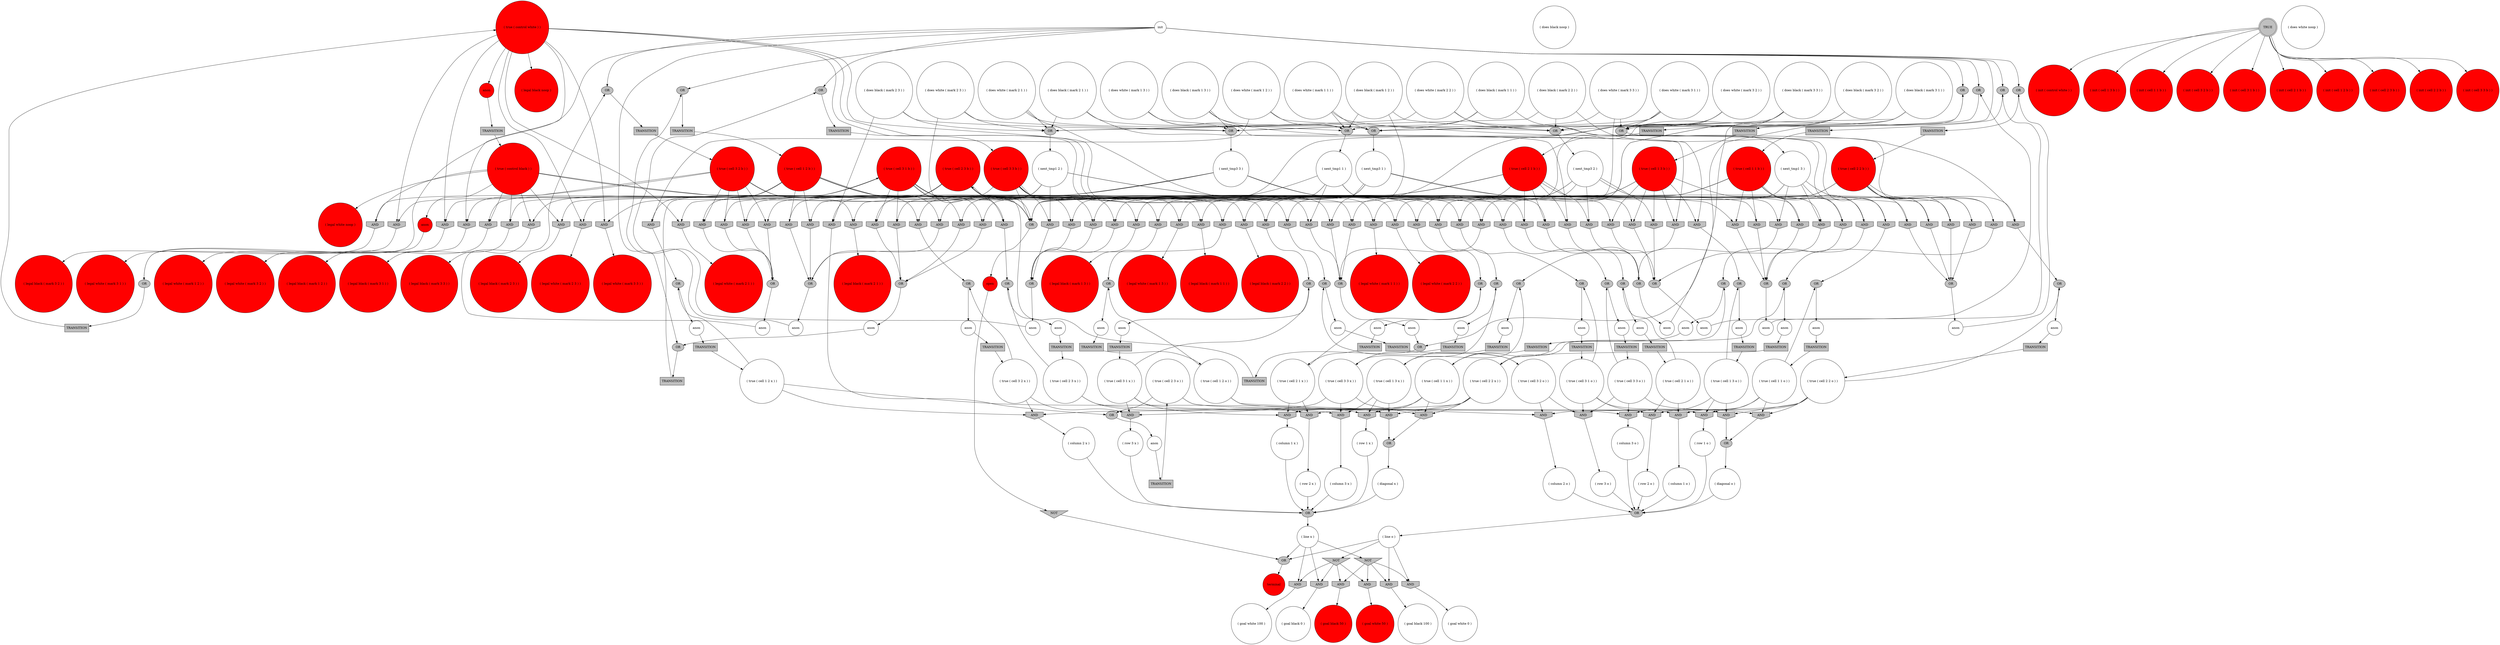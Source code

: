 digraph propNet
{
	"@1f5ee95e"[shape=circle, style= filled, fillcolor=red, label="( legal white ( mark 2 1 ) )"]; 
	"@19d38bd3"[shape=invhouse, style= filled, fillcolor=grey, label="AND"]; "@19d38bd3"->"@1400af89"; 
	"@7adefede"[shape=ellipse, style= filled, fillcolor=grey, label="OR"]; "@7adefede"->"@7783a925"; 
	"@d499d4b"[shape=circle, style= filled, fillcolor=white, label="( true ( cell 1 1 o ) )"]; "@d499d4b"->"@3ce60764"; "@d499d4b"->"@777f2d8b"; "@d499d4b"->"@18a6e251"; "@d499d4b"->"@166fa365"; 
	"@5ccd20c9"[shape=invhouse, style= filled, fillcolor=grey, label="AND"]; "@5ccd20c9"->"@4cec21ed"; 
	"@138cb384"[shape=invhouse, style= filled, fillcolor=grey, label="AND"]; "@138cb384"->"@c5ea144"; 
	"@359d1190"[shape=circle, style= filled, fillcolor=white, label="( does black noop )"]; 
	"@3398f78a"[shape=circle, style= filled, fillcolor=red, label="( true ( control white ) )"]; "@3398f78a"->"@5ce95348"; "@3398f78a"->"@3c043036"; "@3398f78a"->"@4f4cd0ce"; "@3398f78a"->"@2c12bb91"; "@3398f78a"->"@7b75bf60"; "@3398f78a"->"@273af20d"; "@3398f78a"->"@39721ef"; "@3398f78a"->"@9092f63"; "@3398f78a"->"@4d729aa9"; "@3398f78a"->"@5ab7fb9a"; "@3398f78a"->"@40a0d55f"; 
	"@60c584d7"[shape=invhouse, style= filled, fillcolor=grey, label="AND"]; "@60c584d7"->"@6421360a"; 
	"@21936d87"[shape=invhouse, style= filled, fillcolor=grey, label="AND"]; "@21936d87"->"@14667e70"; 
	"@7b75bf60"[shape=invhouse, style= filled, fillcolor=grey, label="AND"]; "@7b75bf60"->"@1f5ee95e"; 
	"@6dcee5db"[shape=box, style= filled, fillcolor=grey, label="TRANSITION"]; "@6dcee5db"->"@d499d4b"; 
	"@14667e70"[shape=circle, style= filled, fillcolor=white, label="( row 2 o )"]; "@14667e70"->"@7aff53bc"; 
	"@375b714c"[shape=ellipse, style= filled, fillcolor=grey, label="OR"]; "@375b714c"->"@43a567cc"; 
	"@1f61117b"[shape=circle, style= filled, fillcolor=red, label="( true ( cell 3 2 b ) )"]; "@1f61117b"->"@5739ad79"; "@1f61117b"->"@4f4cd0ce"; "@1f61117b"->"@4de6edb4"; "@1f61117b"->"@5ccd20c9"; "@1f61117b"->"@400f9d6a"; "@1f61117b"->"@5286be71"; "@1f61117b"->"@49a32209"; "@1f61117b"->"@3db1481b"; "@1f61117b"->"@505d1383"; 
	"@d9aff80"[shape=circle, style= filled, fillcolor=red, label="( init ( control white ) )"]; 
	"@7c80429b"[shape=circle, style= filled, fillcolor=white, label="( true ( cell 2 3 o ) )"]; "@7c80429b"->"@117296c0"; "@7c80429b"->"@21936d87"; "@7c80429b"->"@375b714c"; 
	"@6b683975"[shape=circle, style= filled, fillcolor=white, label="( next_tmp3 3 )"]; "@6b683975"->"@129c8f04"; "@6b683975"->"@3db1481b"; "@6b683975"->"@2c09e275"; "@6b683975"->"@6dec4a00"; "@6b683975"->"@484bc6a6"; "@6b683975"->"@73954408"; 
	"@1cee8cf1"[shape=invhouse, style= filled, fillcolor=grey, label="AND"]; "@1cee8cf1"->"@1206a963"; 
	"@6642d662"[shape=invhouse, style= filled, fillcolor=grey, label="AND"]; "@6642d662"->"@e761f08"; 
	"@43d56ff7"[shape=invhouse, style= filled, fillcolor=grey, label="AND"]; "@43d56ff7"->"@10586bf6"; 
	"@54758256"[shape=invhouse, style= filled, fillcolor=grey, label="AND"]; "@54758256"->"@7b73a596"; 
	"@48065c22"[shape=invhouse, style= filled, fillcolor=grey, label="AND"]; "@48065c22"->"@3158103f"; 
	"@7fdafffe"[shape=ellipse, style= filled, fillcolor=grey, label="OR"]; "@7fdafffe"->"@3060d252"; 
	"@4b19eb3f"[shape=circle, style= filled, fillcolor=red, label="( true ( cell 3 3 b ) )"]; "@4b19eb3f"->"@6642d662"; "@4b19eb3f"->"@7c6669a6"; "@4b19eb3f"->"@3b303af1"; "@4b19eb3f"->"@2c12bb91"; "@4b19eb3f"->"@6906d45d"; "@4b19eb3f"->"@275bbab7"; "@4b19eb3f"->"@629d9710"; "@4b19eb3f"->"@505d1383"; "@4b19eb3f"->"@6e0ed4f"; 
	"@76142c33"[shape=circle, style= filled, fillcolor=white, label="( diagonal x )"]; "@76142c33"->"@4a580e73"; 
	"@349b94b2"[shape=circle, style= filled, fillcolor=red, label="( true ( control black ) )"]; "@349b94b2"->"@6642d662"; "@349b94b2"->"@4a415b33"; "@349b94b2"->"@7c4f570"; "@349b94b2"->"@211b4c3e"; "@349b94b2"->"@377e3f09"; "@349b94b2"->"@50601528"; "@349b94b2"->"@5c986042"; "@349b94b2"->"@49a32209"; "@349b94b2"->"@2471174a"; "@349b94b2"->"@352766c9"; "@349b94b2"->"@29da7865"; 
	"@4aba1a93"[shape=invhouse, style= filled, fillcolor=grey, label="AND"]; "@4aba1a93"->"@4677e11e"; 
	"@263c2c16"[shape=box, style= filled, fillcolor=grey, label="TRANSITION"]; "@263c2c16"->"@3398f78a"; 
	"@4a580e73"[shape=ellipse, style= filled, fillcolor=grey, label="OR"]; "@4a580e73"->"@11e2cae2"; 
	"@59ebc1c0"[shape=box, style= filled, fillcolor=grey, label="TRANSITION"]; "@59ebc1c0"->"@9bc23e2"; 
	"@3ee9c6c2"[shape=invhouse, style= filled, fillcolor=grey, label="AND"]; "@3ee9c6c2"->"@61aa5619"; 
	"@6421360a"[shape=ellipse, style= filled, fillcolor=grey, label="OR"]; "@6421360a"->"@e81712a"; 
	"@62bbde8b"[shape=circle, style= filled, fillcolor=white, label="( true ( cell 2 1 x ) )"]; "@62bbde8b"->"@695f9d2e"; "@62bbde8b"->"@6d21c834"; "@62bbde8b"->"@e275c98"; 
	"@3060d252"[shape=circle, style= filled, fillcolor=white, label="anon"]; "@3060d252"->"@149d66a5"; 
	"@e79524b"[shape=circle, style= filled, fillcolor=white, label="anon"]; "@e79524b"->"@d5e6274"; 
	"@3c043036"[shape=invhouse, style= filled, fillcolor=grey, label="AND"]; "@3c043036"->"@61bbb2d3"; 
	"@75a39b90"[shape=circle, style= filled, fillcolor=white, label="( goal black 0 )"]; 
	"@42dc34ef"[shape=ellipse, style= filled, fillcolor=grey, label="OR"]; "@42dc34ef"->"@3bb96c4a"; 
	"@4e053031"[shape=circle, style= filled, fillcolor=white, label="( does white ( mark 2 3 ) )"]; "@4e053031"->"@59d7f4d5"; "@4e053031"->"@9177e6"; "@4e053031"->"@54a186e9"; 
	"@149d66a5"[shape=box, style= filled, fillcolor=grey, label="TRANSITION"]; "@149d66a5"->"@17b37dc1"; 
	"@75ea31d1"[shape=invhouse, style= filled, fillcolor=grey, label="AND"]; "@75ea31d1"->"@1049d716"; 
	"@439635a9"[shape=circle, style= filled, fillcolor=white, label="( column 3 o )"]; "@439635a9"->"@7aff53bc"; 
	"@20796c39"[shape=circle, style= filled, fillcolor=red, label="( legal black ( mark 2 1 ) )"]; 
	"@5739ad79"[shape=invhouse, style= filled, fillcolor=grey, label="AND"]; "@5739ad79"->"@4cec21ed"; 
	"@41c8e589"[shape=ellipse, style= filled, fillcolor=grey, label="OR"]; "@41c8e589"->"@55bbf0ee"; 
	"@44bd2af9"[shape=circle, style= filled, fillcolor=red, label="( legal black ( mark 3 2 ) )"]; 
	"@54a186e9"[shape=ellipse, style= filled, fillcolor=grey, label="OR"]; "@54a186e9"->"@6b683975"; 
	"@4bca2b83"[shape=box, style= filled, fillcolor=grey, label="TRANSITION"]; "@4bca2b83"->"@1f61117b"; 
	"@6eb542ff"[shape=invhouse, style= filled, fillcolor=grey, label="AND"]; "@6eb542ff"->"@3158103f"; 
	"@43f1bdbf"[shape=invhouse, style= filled, fillcolor=grey, label="AND"]; "@43f1bdbf"->"@c5ea144"; 
	"@2c6a1a3b"[shape=circle, style= filled, fillcolor=white, label="anon"]; "@2c6a1a3b"->"@1a96834b"; 
	"@3de6bdb4"[shape=circle, style= filled, fillcolor=white, label="( true ( cell 1 3 o ) )"]; "@3de6bdb4"->"@117296c0"; "@3de6bdb4"->"@43d56ff7"; "@3de6bdb4"->"@1400af89"; "@3de6bdb4"->"@166fa365"; 
	"@427d1e2f"[shape=circle, style= filled, fillcolor=white, label="( true ( cell 3 2 o ) )"]; "@427d1e2f"->"@3c839587"; "@427d1e2f"->"@7d36d0a8"; "@427d1e2f"->"@7e04449b"; 
	"@4de6edb4"[shape=invhouse, style= filled, fillcolor=grey, label="AND"]; "@4de6edb4"->"@155d4a30"; 
	"@30a866fc"[shape=invhouse, style= filled, fillcolor=grey, label="AND"]; "@30a866fc"->"@375b714c"; 
	"@4d102f44"[shape=ellipse, style= filled, fillcolor=grey, label="OR"]; "@4d102f44"->"@47a68a88"; 
	"@73179b43"[shape=ellipse, style= filled, fillcolor=grey, label="OR"]; "@73179b43"->"@ac90798"; 
	"@5291fcc4"[shape=box, style= filled, fillcolor=grey, label="TRANSITION"]; "@5291fcc4"->"@4cc72a43"; 
	"@4b32b36e"[shape=circle, style= filled, fillcolor=red, label="( true ( cell 2 3 b ) )"]; "@4b32b36e"->"@4a415b33"; "@4b32b36e"->"@59d7f4d5"; "@4b32b36e"->"@30a866fc"; "@4b32b36e"->"@2b0f32cb"; "@4b32b36e"->"@171b7afd"; "@4b32b36e"->"@138cb384"; "@4b32b36e"->"@5ab7fb9a"; "@4b32b36e"->"@505d1383"; "@4b32b36e"->"@43f1bdbf"; 
	"@23bd83e1"[shape=circle, style= filled, fillcolor=white, label="( goal white 100 )"]; 
	"@57c0f19d"[shape=circle, style= filled, fillcolor=red, label="( true ( cell 1 3 b ) )"]; "@57c0f19d"->"@19d38bd3"; "@57c0f19d"->"@cd61007"; "@57c0f19d"->"@39721ef"; "@57c0f19d"->"@24076eaf"; "@57c0f19d"->"@487dfed6"; "@57c0f19d"->"@505d1383"; "@57c0f19d"->"@313bf215"; "@57c0f19d"->"@29da7865"; "@57c0f19d"->"@1cee8cf1"; 
	"@6665ce38"[shape=circle, style= filled, fillcolor=white, label="( does black ( mark 1 3 ) )"]; "@6665ce38"->"@19d38bd3"; "@6665ce38"->"@4d84e3f2"; "@6665ce38"->"@54a186e9"; 
	"@9bc23e2"[shape=circle, style= filled, fillcolor=white, label="( true ( cell 2 3 x ) )"]; "@9bc23e2"->"@3bb2b36b"; "@9bc23e2"->"@78bd5011"; "@9bc23e2"->"@e275c98"; 
	"@639b97fe"[shape=circle, style= filled, fillcolor=red, label="( legal white ( mark 3 1 ) )"]; 
	"@77e4e783"[shape=invhouse, style= filled, fillcolor=grey, label="AND"]; "@77e4e783"->"@4677e11e"; 
	"@43a567cc"[shape=circle, style= filled, fillcolor=white, label="anon"]; "@43a567cc"->"@53166fe6"; 
	"@9092f63"[shape=circle, style= filled, fillcolor=red, label="anon"]; "@9092f63"->"@7cb3b4c2"; 
	"@688a04e1"[shape=circle, style= filled, fillcolor=white, label="( does black ( mark 2 1 ) )"]; "@688a04e1"->"@9177e6"; "@688a04e1"->"@3b76e621"; "@688a04e1"->"@2bcea5"; 
	"@416f1d03"[shape=circle, style= filled, fillcolor=red, label="( true ( cell 1 2 b ) )"]; "@416f1d03"->"@60c584d7"; "@416f1d03"->"@7c4f570"; "@416f1d03"->"@471ae600"; "@416f1d03"->"@4d729aa9"; "@416f1d03"->"@32811d2a"; "@416f1d03"->"@75ea31d1"; "@416f1d03"->"@484bc6a6"; "@416f1d03"->"@505d1383"; "@416f1d03"->"@40c63ca9"; 
	"@69840dea"[shape=circle, style= filled, fillcolor=white, label="anon"]; "@69840dea"->"@15cdfe75"; 
	"@6f400d2f"[shape=invhouse, style= filled, fillcolor=grey, label="AND"]; "@6f400d2f"->"@182a4a94"; 
	"@40c63ca9"[shape=invhouse, style= filled, fillcolor=grey, label="AND"]; "@40c63ca9"->"@6421360a"; 
	"@51bf4bd0"[shape=box, style= filled, fillcolor=grey, label="TRANSITION"]; "@51bf4bd0"->"@8d79051"; 
	"@7cb3b4c2"[shape=box, style= filled, fillcolor=grey, label="TRANSITION"]; "@7cb3b4c2"->"@349b94b2"; 
	"@695f9d2e"[shape=invhouse, style= filled, fillcolor=grey, label="AND"]; "@695f9d2e"->"@65c261b5"; 
	"@17b37dc1"[shape=circle, style= filled, fillcolor=white, label="( true ( cell 2 1 o ) )"]; "@17b37dc1"->"@21936d87"; "@17b37dc1"->"@7fdafffe"; "@17b37dc1"->"@18a6e251"; 
	"@4d84e3f2"[shape=ellipse, style= filled, fillcolor=grey, label="OR"]; "@4d84e3f2"->"@6de22ac0"; 
	"@65c261b5"[shape=circle, style= filled, fillcolor=white, label="( column 1 x )"]; "@65c261b5"->"@4a580e73"; 
	"@378e53f9"[shape=circle, style= filled, fillcolor=white, label="( next_tmp3 1 )"]; "@378e53f9"->"@3b303af1"; "@378e53f9"->"@400f9d6a"; "@378e53f9"->"@796e6f0"; "@378e53f9"->"@138cb384"; "@378e53f9"->"@1cee8cf1"; "@378e53f9"->"@40c63ca9"; 
	"@377e3f09"[shape=invhouse, style= filled, fillcolor=grey, label="AND"]; "@377e3f09"->"@4d3a1bd7"; 
	"@6bab71d3"[shape=circle, style= filled, fillcolor=white, label="anon"]; "@6bab71d3"->"@32441ac4"; 
	"@39721ef"[shape=invhouse, style= filled, fillcolor=grey, label="AND"]; "@39721ef"->"@44e4458e"; 
	"@521a5461"[shape=circle, style= filled, fillcolor=white, label="( row 1 o )"]; "@521a5461"->"@7aff53bc"; 
	"@2c09e275"[shape=invhouse, style= filled, fillcolor=grey, label="AND"]; "@2c09e275"->"@4677e11e"; 
	"@564e4ece"[shape=circle, style= filled, fillcolor=white, label="anon"]; "@564e4ece"->"@6abd676f"; 
	"@32441ac4"[shape=box, style= filled, fillcolor=grey, label="TRANSITION"]; "@32441ac4"->"@1dd966f7"; 
	"@4cc72a43"[shape=circle, style= filled, fillcolor=white, label="( true ( cell 1 3 x ) )"]; "@4cc72a43"->"@a4c71cc"; "@4cc72a43"->"@a79af1b"; "@4cc72a43"->"@66b60313"; "@4cc72a43"->"@78bd5011"; 
	"@8d79051"[shape=circle, style= filled, fillcolor=red, label="( true ( cell 3 1 b ) )"]; "@8d79051"->"@5ce95348"; "@8d79051"->"@211b4c3e"; "@8d79051"->"@77e4e783"; "@8d79051"->"@216378ab"; "@8d79051"->"@4aba1a93"; "@8d79051"->"@49cae216"; "@8d79051"->"@2c09e275"; "@8d79051"->"@58e2f77e"; "@8d79051"->"@505d1383"; 
	"@579b0d11"[shape=circle, style= filled, fillcolor=white, label="( row 2 x )"]; "@579b0d11"->"@4a580e73"; 
	"@2bcea5"[shape=invhouse, style= filled, fillcolor=grey, label="AND"]; "@2bcea5"->"@7fdafffe"; 
	"@5cd72059"[shape=ellipse, style= filled, fillcolor=grey, label="OR"]; "@5cd72059"->"@34a4b708"; 
	"@28ee7861"[shape=box, style= filled, fillcolor=grey, label="TRANSITION"]; "@28ee7861"->"@3238ad6a"; 
	"@85574c4"[shape=circle, style= filled, fillcolor=white, label="( true ( cell 1 2 o ) )"]; "@85574c4"->"@166fa365"; "@85574c4"->"@7e04449b"; "@85574c4"->"@1049d716"; 
	"@26b65a24"[shape=circle, style= filled, fillcolor=white, label="anon"]; "@26b65a24"->"@43f81411"; 
	"@5d3419aa"[shape=circle, style= filled, fillcolor=white, label="anon"]; "@5d3419aa"->"@7544d664"; 
	"@7e04449b"[shape=invhouse, style= filled, fillcolor=grey, label="AND"]; "@7e04449b"->"@59e74691"; 
	"@76844625"[shape=circle, style= filled, fillcolor=white, label="( true ( cell 2 2 o ) )"]; "@76844625"->"@3ce60764"; "@76844625"->"@43d56ff7"; "@76844625"->"@21f1be22"; "@76844625"->"@21936d87"; "@76844625"->"@7e04449b"; 
	"@7783a925"[shape=circle, style= filled, fillcolor=white, label="anon"]; "@7783a925"->"@32ea6bba"; 
	"@32c7d660"[shape=circle, style= filled, fillcolor=white, label="( next_tmp3 2 )"]; "@32c7d660"->"@3a8702b"; "@32c7d660"->"@171b7afd"; "@32c7d660"->"@24076eaf"; "@32c7d660"->"@6eb542ff"; "@32c7d660"->"@6906d45d"; "@32c7d660"->"@58e2f77e"; 
	"@70857022"[shape=invhouse, style= filled, fillcolor=grey, label="AND"]; "@70857022"->"@62fa79fe"; 
	"@24076eaf"[shape=invhouse, style= filled, fillcolor=grey, label="AND"]; "@24076eaf"->"@1206a963"; 
	"@487dfed6"[shape=invhouse, style= filled, fillcolor=grey, label="AND"]; "@487dfed6"->"@1206a963"; 
	"@78bd5011"[shape=invhouse, style= filled, fillcolor=grey, label="AND"]; "@78bd5011"->"@67c43e5a"; 
	"@3226fe8b"[shape=box, style= filled, fillcolor=grey, label="TRANSITION"]; "@3226fe8b"->"@57c0f19d"; 
	"@ca0c810"[shape=circle, style= filled, fillcolor=white, label="( does white ( mark 1 3 ) )"]; "@ca0c810"->"@cd61007"; "@ca0c810"->"@4d84e3f2"; "@ca0c810"->"@54a186e9"; 
	"@13caa37a"[shape=circle, style= filled, fillcolor=white, label="( does white ( mark 1 1 ) )"]; "@13caa37a"->"@4d84e3f2"; "@13caa37a"->"@3b76e621"; "@13caa37a"->"@6f400d2f"; 
	"@4bd76766"[shape=ellipse, style= filled, fillcolor=grey, label="OR"]; "@4bd76766"->"@2c6a1a3b"; 
	"@7c4f570"[shape=invhouse, style= filled, fillcolor=grey, label="AND"]; "@7c4f570"->"@760e84b9"; 
	"@760e84b9"[shape=circle, style= filled, fillcolor=red, label="( legal black ( mark 1 2 ) )"]; 
	"@2a68eed4"[shape=ellipse, style= filled, fillcolor=grey, label="OR"]; "@2a68eed4"->"@13c98a3c"; 
	"@542fca92"[shape=ellipse, style= filled, fillcolor=grey, label="OR"]; "@542fca92"->"@3226fe8b"; 
	"@134bd7f5"[shape=circle, style= filled, fillcolor=white, label="( does black ( mark 1 1 ) )"]; "@134bd7f5"->"@64b13d33"; "@134bd7f5"->"@4d84e3f2"; "@134bd7f5"->"@3b76e621"; 
	"@182a4a94"[shape=ellipse, style= filled, fillcolor=grey, label="OR"]; "@182a4a94"->"@6bab71d3"; 
	"@e275c98"[shape=invhouse, style= filled, fillcolor=grey, label="AND"]; "@e275c98"->"@579b0d11"; 
	"@1af3f44c"[shape=invhouse, style= filled, fillcolor=grey, label="AND"]; "@1af3f44c"->"@21f1be22"; 
	"@2947e985"[shape=circle, style= filled, fillcolor=white, label="( does white ( mark 2 1 ) )"]; "@2947e985"->"@20ef9e0b"; "@2947e985"->"@9177e6"; "@2947e985"->"@3b76e621"; 
	"@123bfafe"[shape=ellipse, style= filled, fillcolor=grey, label="OR"]; "@123bfafe"->"@76142c33"; 
	"@5956af91"[shape=invtriangle, style= filled, fillcolor=grey, label="NOT"]; "@5956af91"->"@3367b435"; 
	"@3178fbb3"[shape=circle, style= filled, fillcolor=white, label="( true ( cell 2 2 x ) )"]; "@3178fbb3"->"@1c658f55"; "@3178fbb3"->"@a4c71cc"; "@3178fbb3"->"@2d2c727f"; "@3178fbb3"->"@3ee9c6c2"; "@3178fbb3"->"@e275c98"; 
	"@679efd55"[shape=ellipse, style= filled, fillcolor=grey, label="OR"]; "@679efd55"->"@233110e7"; 
	"@38d81e14"[shape=circle, style= filled, fillcolor=white, label="( goal white 0 )"]; 
	"@5f21afef"[shape=circle, style= filled, fillcolor=red, label="terminal"]; 
	"@cd61007"[shape=invhouse, style= filled, fillcolor=grey, label="AND"]; "@cd61007"->"@66b60313"; 
	"@7f404f94"[shape=circle, style= filled, fillcolor=white, label="anon"]; "@7f404f94"->"@5aef673c"; 
	"@3f8bcb53"[shape=circle, style= filled, fillcolor=white, label="( does black ( mark 3 1 ) )"]; "@3f8bcb53"->"@3b76e621"; "@3f8bcb53"->"@2a68eed4"; "@3f8bcb53"->"@49cae216"; 
	"@4d01ebd9"[shape=invhouse, style= filled, fillcolor=grey, label="AND"]; "@4d01ebd9"->"@340c1345"; 
	"@3bb2b36b"[shape=ellipse, style= filled, fillcolor=grey, label="OR"]; "@3bb2b36b"->"@3ebf9d16"; 
	"@5c986042"[shape=circle, style= filled, fillcolor=red, label="( legal white noop )"]; 
	"@78df3805"[shape=box, style= filled, fillcolor=grey, label="TRANSITION"]; "@78df3805"->"@3178fbb3"; 
	"@5291804f"[shape=circle, style= filled, fillcolor=white, label="( does white ( mark 2 2 ) )"]; "@5291804f"->"@9177e6"; "@5291804f"->"@296f3425"; "@5291804f"->"@203eafc1"; 
	"@20ef9e0b"[shape=invhouse, style= filled, fillcolor=grey, label="AND"]; "@20ef9e0b"->"@6d21c834"; 
	"@7b73a596"[shape=circle, style= filled, fillcolor=red, label="( goal white 50 )"]; 
	"@5946a1a3"[shape=ellipse, style= filled, fillcolor=grey, label="OR"]; "@5946a1a3"->"@29b5075"; 
	"@38999271"[shape=circle, style= filled, fillcolor=white, label="anon"]; "@38999271"->"@5d0d5860"; 
	"@7a798891"[shape=circle, style= filled, fillcolor=white, label="( diagonal o )"]; "@7a798891"->"@7aff53bc"; 
	"@1921a9cb"[shape=invtriangle, style= filled, fillcolor=grey, label="NOT"]; "@1921a9cb"->"@1ce1a9e3"; "@1921a9cb"->"@54758256"; "@1921a9cb"->"@70857022"; "@1921a9cb"->"@4d01ebd9"; 
	"@75a5694f"[shape=ellipse, style= filled, fillcolor=grey, label="OR"]; "@75a5694f"->"@5eb8f934"; 
	"@4a505ebb"[shape=circle, style= filled, fillcolor=white, label="anon"]; "@4a505ebb"->"@6dcee5db"; 
	"@4bf27f1e"[shape=circle, style= filled, fillcolor=white, label="anon"]; "@4bf27f1e"->"@49e2caae"; 
	"@4d3a1bd7"[shape=circle, style= filled, fillcolor=red, label="( legal black ( mark 2 2 ) )"]; 
	"@484bc6a6"[shape=invhouse, style= filled, fillcolor=grey, label="AND"]; "@484bc6a6"->"@6421360a"; 
	"@5c0b72d"[shape=invhouse, style= filled, fillcolor=grey, label="AND"]; "@5c0b72d"->"@679efd55"; 
	"@29b5075"[shape=box, style= filled, fillcolor=grey, label="TRANSITION"]; "@29b5075"->"@6b6abc77"; 
	"@53166fe6"[shape=box, style= filled, fillcolor=grey, label="TRANSITION"]; "@53166fe6"->"@7c80429b"; 
	"@30eaf619"[shape=circle, style= filled, fillcolor=white, label="anon"]; "@30eaf619"->"@499ac034"; 
	"@5f5685a2"[shape=circle, style= filled, fillcolor=white, label="( next_tmp1 2 )"]; "@5f5685a2"->"@5739ad79"; "@5f5685a2"->"@213f7a1"; "@5f5685a2"->"@60c584d7"; "@5f5685a2"->"@77e4e783"; "@5f5685a2"->"@487dfed6"; "@5f5685a2"->"@629d9710"; 
	"@777f2d8b"[shape=ellipse, style= filled, fillcolor=grey, label="OR"]; "@777f2d8b"->"@4a505ebb"; 
	"@45e5eb13"[shape=invhouse, style= filled, fillcolor=grey, label="AND"]; "@45e5eb13"->"@23bd83e1"; 
	"@18a6e251"[shape=invhouse, style= filled, fillcolor=grey, label="AND"]; "@18a6e251"->"@78c2fe3c"; 
	"@5286be71"[shape=invhouse, style= filled, fillcolor=grey, label="AND"]; "@5286be71"->"@7d36d0a8"; 
	"@1f6ceb94"[shape=ellipse, style= filled, fillcolor=grey, label="OR"]; "@1f6ceb94"->"@564e4ece"; 
	"@487ccc87"[shape=box, style= filled, fillcolor=grey, label="TRANSITION"]; "@487ccc87"->"@4d418484"; 
	"@4abae447"[shape=box, style= filled, fillcolor=grey, label="TRANSITION"]; "@4abae447"->"@4b32b36e"; 
	"@78c2fe3c"[shape=circle, style= filled, fillcolor=white, label="( column 1 o )"]; "@78c2fe3c"->"@7aff53bc"; 
	"@703c8ac3"[shape=circle, style= filled, fillcolor=red, label="( init ( cell 1 3 b ) )"]; 
	"@11e2cae2"[shape=circle, style= filled, fillcolor=white, label="( line x )"]; "@11e2cae2"->"@4f3fa0ee"; "@11e2cae2"->"@3367b435"; "@11e2cae2"->"@45e5eb13"; "@11e2cae2"->"@1921a9cb"; 
	"@4cec21ed"[shape=ellipse, style= filled, fillcolor=grey, label="OR"]; "@4cec21ed"->"@e79524b"; 
	"@42476d46"[shape=circle, style= filled, fillcolor=red, label="( init ( cell 1 1 b ) )"]; 
	"@59d7f4d5"[shape=invhouse, style= filled, fillcolor=grey, label="AND"]; "@59d7f4d5"->"@3bb2b36b"; 
	"@1ce1a9e3"[shape=invhouse, style= filled, fillcolor=grey, label="AND"]; "@1ce1a9e3"->"@38d81e14"; 
	"@62fa79fe"[shape=circle, style= filled, fillcolor=white, label="( goal black 100 )"]; 
	"@3c839587"[shape=invhouse, style= filled, fillcolor=grey, label="AND"]; "@3c839587"->"@666443be"; 
	"@166fa365"[shape=invhouse, style= filled, fillcolor=grey, label="AND"]; "@166fa365"->"@521a5461"; 
	"@3ea553aa"[shape=circle, style= filled, fillcolor=white, label="( row 1 x )"]; "@3ea553aa"->"@4a580e73"; 
	"@6d21c834"[shape=ellipse, style= filled, fillcolor=grey, label="OR"]; "@6d21c834"->"@5d3419aa"; 
	"@23529247"[shape=circle, style= filled, fillcolor=red, label="( init ( cell 3 2 b ) )"]; 
	"@450f6818"[shape=circle, style= filled, fillcolor=white, label="( does white noop )"]; 
	"@2886699f"[shape=circle, style= filled, fillcolor=red, label="( legal white ( mark 1 2 ) )"]; 
	"@75d686cf"[shape=invhouse, style= filled, fillcolor=grey, label="AND"]; "@75d686cf"->"@3158103f"; 
	"@c5ea144"[shape=ellipse, style= filled, fillcolor=grey, label="OR"]; "@c5ea144"->"@540c255e"; 
	"@471ae600"[shape=invhouse, style= filled, fillcolor=grey, label="AND"]; "@471ae600"->"@6421360a"; 
	"@6b6abc77"[shape=circle, style= filled, fillcolor=red, label="( true ( cell 1 1 b ) )"]; "@6b6abc77"->"@3c043036"; "@6b6abc77"->"@64b13d33"; "@6b6abc77"->"@213f7a1"; "@6b6abc77"->"@3a8702b"; "@6b6abc77"->"@129c8f04"; "@6b6abc77"->"@5c0b72d"; "@6b6abc77"->"@505d1383"; "@6b6abc77"->"@352766c9"; "@6b6abc77"->"@6f400d2f"; 
	"@7544d664"[shape=box, style= filled, fillcolor=grey, label="TRANSITION"]; "@7544d664"->"@62bbde8b"; 
	"@6de22ac0"[shape=circle, style= filled, fillcolor=white, label="( next_tmp1 1 )"]; "@6de22ac0"->"@5ccd20c9"; "@6de22ac0"->"@48065c22"; "@6de22ac0"->"@2b0f32cb"; "@6de22ac0"->"@6d09484e"; "@6de22ac0"->"@4aba1a93"; "@6de22ac0"->"@275bbab7"; 
	"@211b4c3e"[shape=invhouse, style= filled, fillcolor=grey, label="AND"]; "@211b4c3e"->"@553b9c63"; 
	"@11223807"[shape=box, style= filled, fillcolor=grey, label="TRANSITION"]; "@11223807"->"@445b55d1"; 
	"@d5e6274"[shape=ellipse, style= filled, fillcolor=grey, label="OR"]; "@d5e6274"->"@4bca2b83"; 
	"@5ab7fb9a"[shape=invhouse, style= filled, fillcolor=grey, label="AND"]; "@5ab7fb9a"->"@2bb55ad9"; 
	"@38001d2e"[shape=circle, style= filled, fillcolor=white, label="( does black ( mark 2 3 ) )"]; "@38001d2e"->"@30a866fc"; "@38001d2e"->"@9177e6"; "@38001d2e"->"@54a186e9"; 
	"@47a68a88"[shape=circle, style= filled, fillcolor=white, label="anon"]; "@47a68a88"->"@487ccc87"; 
	"@1dd966f7"[shape=circle, style= filled, fillcolor=white, label="( true ( cell 1 1 x ) )"]; "@1dd966f7"->"@1c658f55"; "@1dd966f7"->"@695f9d2e"; "@1dd966f7"->"@a79af1b"; "@1dd966f7"->"@182a4a94"; 
	"@313bf215"[shape=invhouse, style= filled, fillcolor=grey, label="AND"]; "@313bf215"->"@1206a963"; 
	"@1c658f55"[shape=invhouse, style= filled, fillcolor=grey, label="AND"]; "@1c658f55"->"@123bfafe"; 
	"@4eb62184"[shape=circle, style= filled, fillcolor=red, label="open"]; "@4eb62184"->"@5956af91"; 
	"@273af20d"[shape=invhouse, style= filled, fillcolor=grey, label="AND"]; "@273af20d"->"@5936832"; 
	"@32b26789"[shape=circle, style= filled, fillcolor=red, label="( legal black ( mark 1 3 ) )"]; 
	"@2471174a"[shape=invhouse, style= filled, fillcolor=grey, label="AND"]; "@2471174a"->"@20796c39"; 
	"@60517d6d"[shape=circle, style= filled, fillcolor=red, label="( legal black ( mark 1 1 ) )"]; 
	"@2a8447b9"[shape=circle, style= filled, fillcolor=red, label="( legal white ( mark 3 2 ) )"]; 
	"@2e7bc33a"[shape=ellipse, style= filled, fillcolor=grey, label="OR"]; "@2e7bc33a"->"@11223807"; 
	"@7aff53bc"[shape=ellipse, style= filled, fillcolor=grey, label="OR"]; "@7aff53bc"->"@7660e539"; 
	"@6d09484e"[shape=invhouse, style= filled, fillcolor=grey, label="AND"]; "@6d09484e"->"@41c8e589"; 
	"@50601528"[shape=circle, style= filled, fillcolor=red, label="anon"]; "@50601528"->"@15cbaa45"; 
	"@1bf7ccbe"[shape=circle, style= filled, fillcolor=white, label="anon"]; "@1bf7ccbe"->"@5291fcc4"; 
	"@340c1345"[shape=circle, style= filled, fillcolor=red, label="( goal black 50 )"]; 
	"@296f3425"[shape=ellipse, style= filled, fillcolor=grey, label="OR"]; "@296f3425"->"@32c7d660"; 
	"@626bff20"[shape=circle, style= filled, fillcolor=white, label="anon"]; "@626bff20"->"@4d0ec0b6"; 
	"@49e2caae"[shape=box, style= filled, fillcolor=grey, label="TRANSITION"]; "@49e2caae"->"@427d1e2f"; 
	"@37ac6ce3"[shape=circle, style= filled, fillcolor=red, label="( init ( cell 3 1 b ) )"]; 
	"@32ea6bba"[shape=box, style= filled, fillcolor=grey, label="TRANSITION"]; "@32ea6bba"->"@1a15cb7e"; 
	"@ac90798"[shape=box, style= filled, fillcolor=grey, label="TRANSITION"]; "@ac90798"->"@416f1d03"; 
	"@540c255e"[shape=circle, style= filled, fillcolor=white, label="anon"]; "@540c255e"->"@4e551df1"; 
	"@3238ad6a"[shape=circle, style= filled, fillcolor=red, label="( true ( cell 2 1 b ) )"]; "@3238ad6a"->"@20ef9e0b"; "@3238ad6a"->"@48065c22"; "@3238ad6a"->"@7b75bf60"; "@3238ad6a"->"@75d686cf"; "@3238ad6a"->"@6eb542ff"; "@3238ad6a"->"@2471174a"; "@3238ad6a"->"@6dec4a00"; "@3238ad6a"->"@505d1383"; "@3238ad6a"->"@2bcea5"; 
	"@3367b435"[shape=ellipse, style= filled, fillcolor=grey, label="OR"]; "@3367b435"->"@5f21afef"; 
	"@2d2c727f"[shape=ellipse, style= filled, fillcolor=grey, label="OR"]; "@2d2c727f"->"@654154e7"; 
	"@55bbf0ee"[shape=circle, style= filled, fillcolor=white, label="anon"]; "@55bbf0ee"->"@2e7bc33a"; 
	"@3b76e621"[shape=ellipse, style= filled, fillcolor=grey, label="OR"]; "@3b76e621"->"@378e53f9"; 
	"@553b9c63"[shape=circle, style= filled, fillcolor=red, label="( legal black ( mark 3 1 ) )"]; 
	"@7660e539"[shape=circle, style= filled, fillcolor=white, label="( line o )"]; "@7660e539"->"@3367b435"; "@7660e539"->"@1ce1a9e3"; "@7660e539"->"@70857022"; "@7660e539"->"@46916118"; 
	"@75b170e8"[shape=circle, style= filled, fillcolor=white, label="( does black ( mark 3 3 ) )"]; "@75b170e8"->"@7c6669a6"; "@75b170e8"->"@54a186e9"; "@75b170e8"->"@2a68eed4"; 
	"@6906d45d"[shape=invhouse, style= filled, fillcolor=grey, label="AND"]; "@6906d45d"->"@75a5694f"; 
	"@1049d716"[shape=ellipse, style= filled, fillcolor=grey, label="OR"]; "@1049d716"->"@7f404f94"; 
	"@a79af1b"[shape=invhouse, style= filled, fillcolor=grey, label="AND"]; "@a79af1b"->"@3ea553aa"; 
	"@31db22be"[shape=doublecircle, style= filled, fillcolor=grey, label="TRUE"]; "@31db22be"->"@65bafe6b"; "@31db22be"->"@42476d46"; "@31db22be"->"@1abf130a"; "@31db22be"->"@23529247"; "@31db22be"->"@d9aff80"; "@31db22be"->"@d1cfeb0"; "@31db22be"->"@57a0766c"; "@31db22be"->"@703c8ac3"; "@31db22be"->"@4ef81527"; "@31db22be"->"@37ac6ce3"; 
	"@400f9d6a"[shape=invhouse, style= filled, fillcolor=grey, label="AND"]; "@400f9d6a"->"@4cec21ed"; 
	"@1206a963"[shape=ellipse, style= filled, fillcolor=grey, label="OR"]; "@1206a963"->"@271548a8"; 
	"@796e6f0"[shape=invhouse, style= filled, fillcolor=grey, label="AND"]; "@796e6f0"->"@41c8e589"; 
	"@3158103f"[shape=ellipse, style= filled, fillcolor=grey, label="OR"]; "@3158103f"->"@26b65a24"; 
	"@3107186f"[shape=circle, style= filled, fillcolor=white, label="( does white ( mark 1 2 ) )"]; "@3107186f"->"@4d84e3f2"; "@3107186f"->"@296f3425"; "@3107186f"->"@32811d2a"; 
	"@61bbb2d3"[shape=circle, style= filled, fillcolor=red, label="( legal white ( mark 1 1 ) )"]; 
	"@40c3d9aa"[shape=circle, style= filled, fillcolor=white, label="( row 3 x )"]; "@40c3d9aa"->"@4a580e73"; 
	"@4677e11e"[shape=ellipse, style= filled, fillcolor=grey, label="OR"]; "@4677e11e"->"@626bff20"; 
	"@44e4458e"[shape=circle, style= filled, fillcolor=red, label="( legal white ( mark 1 3 ) )"]; 
	"@1a15cb7e"[shape=circle, style= filled, fillcolor=white, label="( true ( cell 3 1 o ) )"]; "@1a15cb7e"->"@7adefede"; "@1a15cb7e"->"@43d56ff7"; "@1a15cb7e"->"@3c839587"; "@1a15cb7e"->"@18a6e251"; 
	"@2bb55ad9"[shape=circle, style= filled, fillcolor=red, label="( legal white ( mark 2 3 ) )"]; 
	"@5d0d5860"[shape=box, style= filled, fillcolor=grey, label="TRANSITION"]; "@5d0d5860"->"@76844625"; 
	"@155d4a30"[shape=ellipse, style= filled, fillcolor=grey, label="OR"]; "@155d4a30"->"@30eaf619"; 
	"@7f4d003f"[shape=circle, style= filled, fillcolor=white, label="( true ( cell 1 2 x ) )"]; "@7f4d003f"->"@a79af1b"; "@7f4d003f"->"@1f6ceb94"; "@7f4d003f"->"@3ee9c6c2"; 
	"@4a415b33"[shape=invhouse, style= filled, fillcolor=grey, label="AND"]; "@4a415b33"->"@5ed2eb4e"; 
	"@59e74691"[shape=circle, style= filled, fillcolor=white, label="( column 2 o )"]; "@59e74691"->"@7aff53bc"; 
	"@9177e6"[shape=ellipse, style= filled, fillcolor=grey, label="OR"]; "@9177e6"->"@5f5685a2"; 
	"@6e47633c"[shape=circle, style= filled, fillcolor=white, label="( does black ( mark 1 2 ) )"]; "@6e47633c"->"@4d84e3f2"; "@6e47633c"->"@296f3425"; "@6e47633c"->"@75ea31d1"; 
	"@e761f08"[shape=circle, style= filled, fillcolor=red, label="( legal black ( mark 3 3 ) )"]; 
	"@a4c71cc"[shape=invhouse, style= filled, fillcolor=grey, label="AND"]; "@a4c71cc"->"@123bfafe"; 
	"@3ce60764"[shape=invhouse, style= filled, fillcolor=grey, label="AND"]; "@3ce60764"->"@10586bf6"; 
	"@4f4cd0ce"[shape=invhouse, style= filled, fillcolor=grey, label="AND"]; "@4f4cd0ce"->"@2a8447b9"; 
	"@64b13d33"[shape=invhouse, style= filled, fillcolor=grey, label="AND"]; "@64b13d33"->"@777f2d8b"; 
	"@2c12bb91"[shape=invhouse, style= filled, fillcolor=grey, label="AND"]; "@2c12bb91"->"@12814e8"; 
	"@3a8702b"[shape=invhouse, style= filled, fillcolor=grey, label="AND"]; "@3a8702b"->"@679efd55"; 
	"@1400af89"[shape=ellipse, style= filled, fillcolor=grey, label="OR"]; "@1400af89"->"@69840dea"; 
	"@46916118"[shape=invtriangle, style= filled, fillcolor=grey, label="NOT"]; "@46916118"->"@4f3fa0ee"; "@46916118"->"@54758256"; "@46916118"->"@45e5eb13"; "@46916118"->"@4d01ebd9"; 
	"@445b55d1"[shape=circle, style= filled, fillcolor=red, label="( true ( cell 2 2 b ) )"]; "@445b55d1"->"@796e6f0"; "@445b55d1"->"@377e3f09"; "@445b55d1"->"@273af20d"; "@445b55d1"->"@6d09484e"; "@445b55d1"->"@55ef1e17"; "@445b55d1"->"@73954408"; "@445b55d1"->"@505d1383"; "@445b55d1"->"@203eafc1"; "@445b55d1"->"@1af3f44c"; 
	"@5eb8f934"[shape=circle, style= filled, fillcolor=white, label="anon"]; "@5eb8f934"->"@42dc34ef"; 
	"@629d9710"[shape=invhouse, style= filled, fillcolor=grey, label="AND"]; "@629d9710"->"@75a5694f"; 
	"@15cbaa45"[shape=ellipse, style= filled, fillcolor=grey, label="OR"]; "@15cbaa45"->"@263c2c16"; 
	"@6abdf92f"[shape=circle, style= filled, fillcolor=white, label="( does white ( mark 3 1 ) )"]; "@6abdf92f"->"@3b76e621"; "@6abdf92f"->"@216378ab"; "@6abdf92f"->"@2a68eed4"; 
	"@129c8f04"[shape=invhouse, style= filled, fillcolor=grey, label="AND"]; "@129c8f04"->"@679efd55"; 
	"@5ed2eb4e"[shape=circle, style= filled, fillcolor=red, label="( legal black ( mark 2 3 ) )"]; 
	"@58e2f77e"[shape=invhouse, style= filled, fillcolor=grey, label="AND"]; "@58e2f77e"->"@4677e11e"; 
	"@73954408"[shape=invhouse, style= filled, fillcolor=grey, label="AND"]; "@73954408"->"@41c8e589"; 
	"@67c43e5a"[shape=circle, style= filled, fillcolor=white, label="( column 3 x )"]; "@67c43e5a"->"@4a580e73"; 
	"@7d36d0a8"[shape=ellipse, style= filled, fillcolor=grey, label="OR"]; "@7d36d0a8"->"@4bf27f1e"; 
	"@5936832"[shape=circle, style= filled, fillcolor=red, label="( legal white ( mark 2 2 ) )"]; 
	"@5ce95348"[shape=invhouse, style= filled, fillcolor=grey, label="AND"]; "@5ce95348"->"@639b97fe"; 
	"@5c8e512c"[shape=circle, style= filled, fillcolor=white, label="( does black ( mark 2 2 ) )"]; "@5c8e512c"->"@9177e6"; "@5c8e512c"->"@296f3425"; "@5c8e512c"->"@1af3f44c"; 
	"@6f232087"[shape=circle, style= filled, fillcolor=white, label="( true ( cell 3 2 x ) )"]; "@6f232087"->"@3ee9c6c2"; "@6f232087"->"@155d4a30"; "@6f232087"->"@5e660989"; 
	"@4e551df1"[shape=ellipse, style= filled, fillcolor=grey, label="OR"]; "@4e551df1"->"@4abae447"; 
	"@66b60313"[shape=ellipse, style= filled, fillcolor=grey, label="OR"]; "@66b60313"->"@1bf7ccbe"; 
	"@654154e7"[shape=circle, style= filled, fillcolor=white, label="anon"]; "@654154e7"->"@78df3805"; 
	"@3ebf9d16"[shape=circle, style= filled, fillcolor=white, label="anon"]; "@3ebf9d16"->"@59ebc1c0"; 
	"@3ae80541"[shape=box, style= filled, fillcolor=grey, label="TRANSITION"]; "@3ae80541"->"@674e5698"; 
	"@49a32209"[shape=invhouse, style= filled, fillcolor=grey, label="AND"]; "@49a32209"->"@44bd2af9"; 
	"@3db1481b"[shape=invhouse, style= filled, fillcolor=grey, label="AND"]; "@3db1481b"->"@4cec21ed"; 
	"@e81712a"[shape=circle, style= filled, fillcolor=white, label="anon"]; "@e81712a"->"@73179b43"; 
	"@32811d2a"[shape=invhouse, style= filled, fillcolor=grey, label="AND"]; "@32811d2a"->"@1f6ceb94"; 
	"@34a4b708"[shape=circle, style= filled, fillcolor=white, label="anon"]; "@34a4b708"->"@3ae80541"; 
	"@d1cfeb0"[shape=circle, style= filled, fillcolor=red, label="( init ( cell 2 3 b ) )"]; 
	"@1e7659db"[shape=circle, style= filled, fillcolor=white, label="( true ( cell 3 3 x ) )"]; "@1e7659db"->"@1c658f55"; "@1e7659db"->"@4bd76766"; "@1e7659db"->"@78bd5011"; "@1e7659db"->"@5e660989"; 
	"@6281b52f"[shape=circle, style= filled, fillcolor=white, label="( does black ( mark 3 2 ) )"]; "@6281b52f"->"@5286be71"; "@6281b52f"->"@296f3425"; "@6281b52f"->"@2a68eed4"; 
	"@499ac034"[shape=box, style= filled, fillcolor=grey, label="TRANSITION"]; "@499ac034"->"@6f232087"; 
	"@10586bf6"[shape=ellipse, style= filled, fillcolor=grey, label="OR"]; "@10586bf6"->"@7a798891"; 
	"@6e0ed4f"[shape=invhouse, style= filled, fillcolor=grey, label="AND"]; "@6e0ed4f"->"@4bd76766"; 
	"@117296c0"[shape=invhouse, style= filled, fillcolor=grey, label="AND"]; "@117296c0"->"@439635a9"; 
	"@213f7a1"[shape=invhouse, style= filled, fillcolor=grey, label="AND"]; "@213f7a1"->"@679efd55"; 
	"@61aa5619"[shape=circle, style= filled, fillcolor=white, label="( column 2 x )"]; "@61aa5619"->"@4a580e73"; 
	"@57cbae7f"[shape=circle, style= filled, fillcolor=white, label="( does white ( mark 3 3 ) )"]; "@57cbae7f"->"@54a186e9"; "@57cbae7f"->"@2a68eed4"; "@57cbae7f"->"@6e0ed4f"; 
	"@1abf130a"[shape=circle, style= filled, fillcolor=red, label="( init ( cell 1 2 b ) )"]; 
	"@4d0ec0b6"[shape=ellipse, style= filled, fillcolor=grey, label="OR"]; "@4d0ec0b6"->"@51bf4bd0"; 
	"@15cdfe75"[shape=box, style= filled, fillcolor=grey, label="TRANSITION"]; "@15cdfe75"->"@3de6bdb4"; 
	"@271548a8"[shape=circle, style= filled, fillcolor=white, label="anon"]; "@271548a8"->"@542fca92"; 
	"@29da7865"[shape=invhouse, style= filled, fillcolor=grey, label="AND"]; "@29da7865"->"@32b26789"; 
	"@12814e8"[shape=circle, style= filled, fillcolor=red, label="( legal white ( mark 3 3 ) )"]; 
	"@7c6669a6"[shape=invhouse, style= filled, fillcolor=grey, label="AND"]; "@7c6669a6"->"@4d102f44"; 
	"@3b303af1"[shape=invhouse, style= filled, fillcolor=grey, label="AND"]; "@3b303af1"->"@75a5694f"; 
	"@2b0f32cb"[shape=invhouse, style= filled, fillcolor=grey, label="AND"]; "@2b0f32cb"->"@c5ea144"; 
	"@4d418484"[shape=circle, style= filled, fillcolor=white, label="( true ( cell 3 3 o ) )"]; "@4d418484"->"@117296c0"; "@4d418484"->"@3ce60764"; "@4d418484"->"@3c839587"; "@4d418484"->"@4d102f44"; 
	"@216378ab"[shape=invhouse, style= filled, fillcolor=grey, label="AND"]; "@216378ab"->"@5cd72059"; 
	"@57a0766c"[shape=circle, style= filled, fillcolor=red, label="( init ( cell 2 2 b ) )"]; 
	"@4f3fa0ee"[shape=invhouse, style= filled, fillcolor=grey, label="AND"]; "@4f3fa0ee"->"@75a39b90"; 
	"@65bafe6b"[shape=circle, style= filled, fillcolor=red, label="( init ( cell 2 1 b ) )"]; 
	"@6abd676f"[shape=box, style= filled, fillcolor=grey, label="TRANSITION"]; "@6abd676f"->"@7f4d003f"; 
	"@5aef673c"[shape=box, style= filled, fillcolor=grey, label="TRANSITION"]; "@5aef673c"->"@85574c4"; 
	"@21f1be22"[shape=ellipse, style= filled, fillcolor=grey, label="OR"]; "@21f1be22"->"@38999271"; 
	"@233110e7"[shape=circle, style= filled, fillcolor=white, label="anon"]; "@233110e7"->"@5946a1a3"; 
	"@674e5698"[shape=circle, style= filled, fillcolor=white, label="( true ( cell 3 1 x ) )"]; "@674e5698"->"@a4c71cc"; "@674e5698"->"@695f9d2e"; "@674e5698"->"@5cd72059"; "@674e5698"->"@5e660989"; 
	"@666443be"[shape=circle, style= filled, fillcolor=white, label="( row 3 o )"]; "@666443be"->"@7aff53bc"; 
	"@4d729aa9"[shape=invhouse, style= filled, fillcolor=grey, label="AND"]; "@4d729aa9"->"@2886699f"; 
	"@49cae216"[shape=invhouse, style= filled, fillcolor=grey, label="AND"]; "@49cae216"->"@7adefede"; 
	"@1a96834b"[shape=box, style= filled, fillcolor=grey, label="TRANSITION"]; "@1a96834b"->"@1e7659db"; 
	"@505d1383"[shape=ellipse, style= filled, fillcolor=grey, label="OR"]; "@505d1383"->"@4eb62184"; 
	"@4ef81527"[shape=circle, style= filled, fillcolor=red, label="( init ( cell 3 3 b ) )"]; 
	"@2a3bf9d8"[shape=circle, style= filled, fillcolor=white, label="( does white ( mark 3 2 ) )"]; "@2a3bf9d8"->"@4de6edb4"; "@2a3bf9d8"->"@296f3425"; "@2a3bf9d8"->"@2a68eed4"; 
	"@171b7afd"[shape=invhouse, style= filled, fillcolor=grey, label="AND"]; "@171b7afd"->"@c5ea144"; 
	"@5178a490"[shape=circle, style= filled, fillcolor=white, label="init"]; "@5178a490"->"@2e7bc33a"; "@5178a490"->"@42dc34ef"; "@5178a490"->"@4e551df1"; "@5178a490"->"@73179b43"; "@5178a490"->"@5946a1a3"; "@5178a490"->"@4d0ec0b6"; "@5178a490"->"@43f81411"; "@5178a490"->"@d5e6274"; "@5178a490"->"@542fca92"; "@5178a490"->"@15cbaa45"; 
	"@43f81411"[shape=ellipse, style= filled, fillcolor=grey, label="OR"]; "@43f81411"->"@28ee7861"; 
	"@6dec4a00"[shape=invhouse, style= filled, fillcolor=grey, label="AND"]; "@6dec4a00"->"@3158103f"; 
	"@275bbab7"[shape=invhouse, style= filled, fillcolor=grey, label="AND"]; "@275bbab7"->"@75a5694f"; 
	"@352766c9"[shape=invhouse, style= filled, fillcolor=grey, label="AND"]; "@352766c9"->"@60517d6d"; 
	"@5e660989"[shape=invhouse, style= filled, fillcolor=grey, label="AND"]; "@5e660989"->"@40c3d9aa"; 
	"@3bb96c4a"[shape=box, style= filled, fillcolor=grey, label="TRANSITION"]; "@3bb96c4a"->"@4b19eb3f"; 
	"@13c98a3c"[shape=circle, style= filled, fillcolor=white, label="( next_tmp1 3 )"]; "@13c98a3c"->"@55ef1e17"; "@13c98a3c"->"@75d686cf"; "@13c98a3c"->"@471ae600"; "@13c98a3c"->"@5c0b72d"; "@13c98a3c"->"@313bf215"; "@13c98a3c"->"@43f1bdbf"; 
	"@55ef1e17"[shape=invhouse, style= filled, fillcolor=grey, label="AND"]; "@55ef1e17"->"@41c8e589"; 
	"@40a0d55f"[shape=circle, style= filled, fillcolor=red, label="( legal black noop )"]; 
	"@203eafc1"[shape=invhouse, style= filled, fillcolor=grey, label="AND"]; "@203eafc1"->"@2d2c727f"; 
}